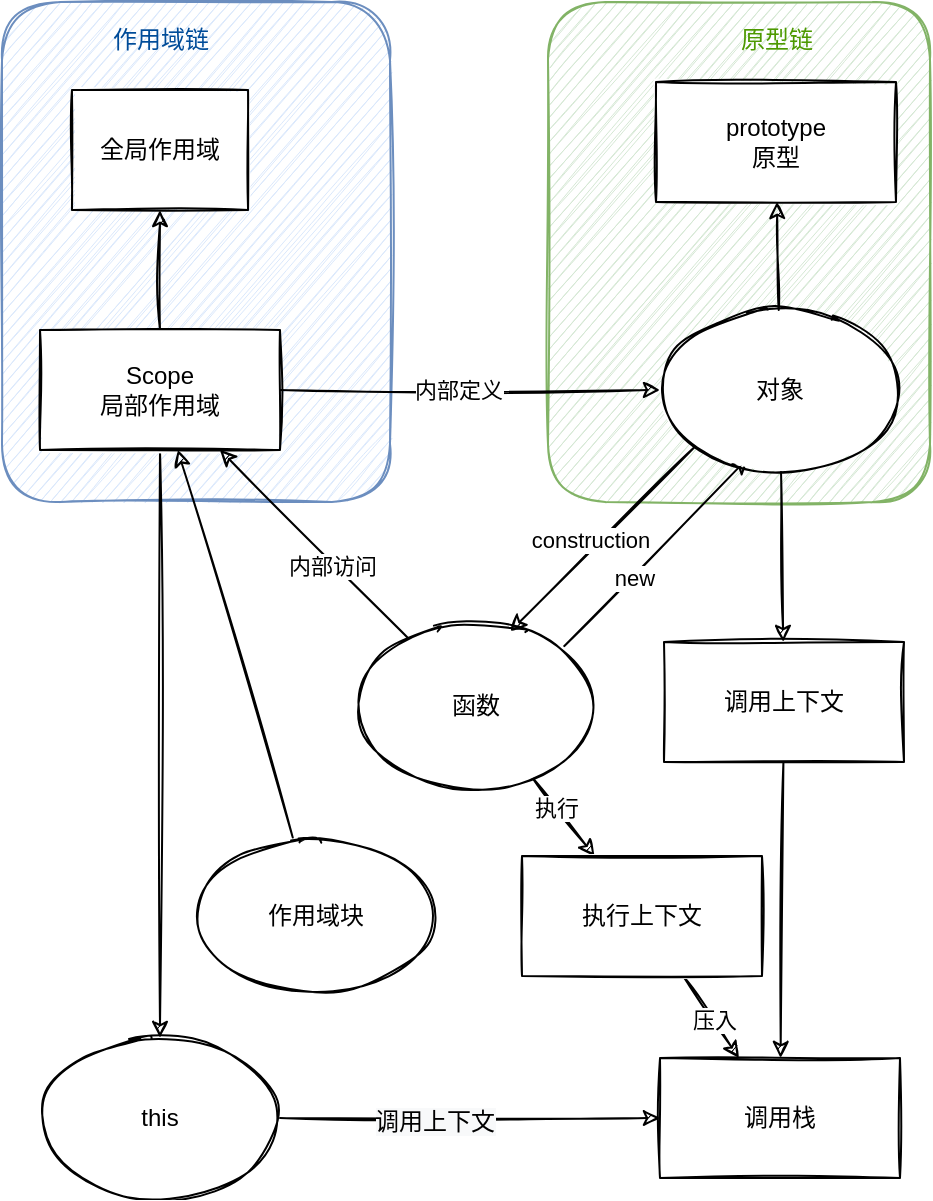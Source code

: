 <mxfile version="16.5.1" type="device"><diagram id="jNnD8SXbe8SmhpX2rH61" name="第 1 页"><mxGraphModel dx="1536" dy="963" grid="0" gridSize="10" guides="1" tooltips="1" connect="1" arrows="1" fold="1" page="1" pageScale="1" pageWidth="827" pageHeight="1169" math="0" shadow="0"><root><mxCell id="0"/><mxCell id="1" parent="0"/><mxCell id="SfYvMTsGpRJvwrJqxmMa-46" value="" style="rounded=1;whiteSpace=wrap;html=1;sketch=1;fillColor=#d5e8d4;strokeColor=#82b366;" parent="1" vertex="1"><mxGeometry x="374" y="13" width="191" height="250" as="geometry"/></mxCell><mxCell id="SfYvMTsGpRJvwrJqxmMa-38" value="" style="rounded=1;whiteSpace=wrap;html=1;sketch=1;fillColor=#dae8fc;strokeColor=#6c8ebf;" parent="1" vertex="1"><mxGeometry x="101" y="13" width="194" height="250" as="geometry"/></mxCell><mxCell id="SfYvMTsGpRJvwrJqxmMa-19" style="rounded=0;orthogonalLoop=1;jettySize=auto;html=1;sketch=1;" parent="1" source="SfYvMTsGpRJvwrJqxmMa-18" target="SfYvMTsGpRJvwrJqxmMa-17" edge="1"><mxGeometry relative="1" as="geometry"/></mxCell><mxCell id="SfYvMTsGpRJvwrJqxmMa-34" style="edgeStyle=none;rounded=0;sketch=1;orthogonalLoop=1;jettySize=auto;html=1;" parent="1" source="SfYvMTsGpRJvwrJqxmMa-18" target="SfYvMTsGpRJvwrJqxmMa-48" edge="1"><mxGeometry relative="1" as="geometry"/></mxCell><mxCell id="SfYvMTsGpRJvwrJqxmMa-35" value="内部定义" style="edgeLabel;html=1;align=center;verticalAlign=middle;resizable=0;points=[];" parent="SfYvMTsGpRJvwrJqxmMa-34" vertex="1" connectable="0"><mxGeometry x="-0.114" y="1" relative="1" as="geometry"><mxPoint x="5" y="1" as="offset"/></mxGeometry></mxCell><mxCell id="SfYvMTsGpRJvwrJqxmMa-51" style="edgeStyle=none;rounded=0;sketch=1;orthogonalLoop=1;jettySize=auto;html=1;" parent="1" source="SfYvMTsGpRJvwrJqxmMa-18" target="SfYvMTsGpRJvwrJqxmMa-50" edge="1"><mxGeometry relative="1" as="geometry"/></mxCell><mxCell id="SfYvMTsGpRJvwrJqxmMa-18" value="Scope&lt;br&gt;局部作用域" style="rounded=0;whiteSpace=wrap;html=1;sketch=1;" parent="1" vertex="1"><mxGeometry x="120" y="177" width="120" height="60" as="geometry"/></mxCell><mxCell id="SfYvMTsGpRJvwrJqxmMa-23" style="edgeStyle=none;rounded=0;sketch=1;orthogonalLoop=1;jettySize=auto;html=1;" parent="1" source="SfYvMTsGpRJvwrJqxmMa-22" target="SfYvMTsGpRJvwrJqxmMa-18" edge="1"><mxGeometry relative="1" as="geometry"/></mxCell><mxCell id="SfYvMTsGpRJvwrJqxmMa-26" value="内部访问" style="edgeLabel;html=1;align=center;verticalAlign=middle;resizable=0;points=[];" parent="SfYvMTsGpRJvwrJqxmMa-23" vertex="1" connectable="0"><mxGeometry x="-0.269" y="1" relative="1" as="geometry"><mxPoint x="-4" y="-3" as="offset"/></mxGeometry></mxCell><mxCell id="SfYvMTsGpRJvwrJqxmMa-28" style="edgeStyle=none;rounded=0;sketch=1;orthogonalLoop=1;jettySize=auto;html=1;" parent="1" source="SfYvMTsGpRJvwrJqxmMa-22" target="SfYvMTsGpRJvwrJqxmMa-27" edge="1"><mxGeometry relative="1" as="geometry"/></mxCell><mxCell id="SfYvMTsGpRJvwrJqxmMa-29" value="执行" style="edgeLabel;html=1;align=center;verticalAlign=middle;resizable=0;points=[];" parent="SfYvMTsGpRJvwrJqxmMa-28" vertex="1" connectable="0"><mxGeometry x="-0.306" y="-1" relative="1" as="geometry"><mxPoint x="2" y="1" as="offset"/></mxGeometry></mxCell><mxCell id="SfYvMTsGpRJvwrJqxmMa-62" style="edgeStyle=none;rounded=0;sketch=1;orthogonalLoop=1;jettySize=auto;html=1;exitX=1;exitY=0;exitDx=0;exitDy=0;" parent="1" source="SfYvMTsGpRJvwrJqxmMa-22" edge="1"><mxGeometry relative="1" as="geometry"><mxPoint x="474" y="241" as="targetPoint"/></mxGeometry></mxCell><mxCell id="SfYvMTsGpRJvwrJqxmMa-63" value="new" style="edgeLabel;html=1;align=center;verticalAlign=middle;resizable=0;points=[];" parent="SfYvMTsGpRJvwrJqxmMa-62" vertex="1" connectable="0"><mxGeometry x="-0.234" y="-1" relative="1" as="geometry"><mxPoint as="offset"/></mxGeometry></mxCell><mxCell id="SfYvMTsGpRJvwrJqxmMa-22" value="函数" style="ellipse;whiteSpace=wrap;html=1;sketch=1;" parent="1" vertex="1"><mxGeometry x="278" y="325" width="120" height="80" as="geometry"/></mxCell><mxCell id="SfYvMTsGpRJvwrJqxmMa-25" value="" style="edgeStyle=none;rounded=0;sketch=1;orthogonalLoop=1;jettySize=auto;html=1;" parent="1" source="SfYvMTsGpRJvwrJqxmMa-24" target="SfYvMTsGpRJvwrJqxmMa-18" edge="1"><mxGeometry relative="1" as="geometry"/></mxCell><mxCell id="SfYvMTsGpRJvwrJqxmMa-24" value="作用域块" style="ellipse;whiteSpace=wrap;html=1;sketch=1;" parent="1" vertex="1"><mxGeometry x="198" y="430" width="120" height="80" as="geometry"/></mxCell><mxCell id="SfYvMTsGpRJvwrJqxmMa-31" style="edgeStyle=none;rounded=0;sketch=1;orthogonalLoop=1;jettySize=auto;html=1;" parent="1" source="SfYvMTsGpRJvwrJqxmMa-27" target="SfYvMTsGpRJvwrJqxmMa-30" edge="1"><mxGeometry relative="1" as="geometry"/></mxCell><mxCell id="SfYvMTsGpRJvwrJqxmMa-32" value="压入" style="edgeLabel;html=1;align=center;verticalAlign=middle;resizable=0;points=[];" parent="SfYvMTsGpRJvwrJqxmMa-31" vertex="1" connectable="0"><mxGeometry x="0.181" relative="1" as="geometry"><mxPoint x="-1" y="-3" as="offset"/></mxGeometry></mxCell><mxCell id="SfYvMTsGpRJvwrJqxmMa-27" value="执行上下文" style="rounded=0;whiteSpace=wrap;html=1;sketch=1;" parent="1" vertex="1"><mxGeometry x="361" y="440" width="120" height="60" as="geometry"/></mxCell><mxCell id="SfYvMTsGpRJvwrJqxmMa-30" value="调用栈" style="rounded=0;whiteSpace=wrap;html=1;sketch=1;" parent="1" vertex="1"><mxGeometry x="430" y="541" width="120" height="60" as="geometry"/></mxCell><mxCell id="SfYvMTsGpRJvwrJqxmMa-40" value="&lt;span style=&quot;color: rgba(0 , 0 , 0 , 0) ; font-family: monospace ; font-size: 0px&quot;&gt;%3CmxGraphModel%3E%3Croot%3E%3CmxCell%20id%3D%220%22%2F%3E%3CmxCell%20id%3D%221%22%20parent%3D%220%22%2F%3E%3CmxCell%20id%3D%222%22%20value%3D%22%E4%BD%9C%E7%94%A8%E5%9F%9F%E9%93%BE%22%20style%3D%22edgeLabel%3Bhtml%3D1%3Balign%3Dcenter%3BverticalAlign%3Dmiddle%3Bresizable%3D0%3Bpoints%3D%5B%5D%3B%22%20vertex%3D%221%22%20connectable%3D%220%22%20parent%3D%221%22%3E%3CmxGeometry%20x%3D%22140.361%22%20y%3D%22140.115%22%20as%3D%22geometry%22%2F%3E%3C%2FmxCell%3E%3C%2Froot%3E%3C%2FmxGraphModel%3E&lt;/span&gt;" style="text;html=1;align=center;verticalAlign=middle;resizable=0;points=[];autosize=1;strokeColor=none;fillColor=none;" parent="1" vertex="1"><mxGeometry x="382" y="325" width="10" height="23" as="geometry"/></mxCell><mxCell id="SfYvMTsGpRJvwrJqxmMa-41" value="&lt;span style=&quot;color: rgba(0 , 0 , 0 , 0) ; font-family: monospace ; font-size: 0px&quot;&gt;3CmxGraphModel%3E%3Croot%3E%3CmxCell%20id%3D%220%22%2F%3E%3CmxCell%20id%3D%221%22%20parent%3D%220%22%2F%3E%3CmxCell%20id%3D%222%22%20value%3D%22%E4%BD%9C%E7%94%A8%E5%9F%9F%E9%93%BE%22%20style%3D%22edgeLabel%3Bhtml%3D1%3Balign%3Dcenter%3BverticalAlign%3Dmiddle%3Bresizable%3D0%3Bpoints%3D%5B%5D%3B%22%20vertex%3D%221%22%20connectable%3D%220%22%20parent%3D%221%22%3E%3CmxGeometry%20x%3D%22140.361%22%20y%3D%22140.115%22%20as%3D%22geometry%22%2F%3E%3C%2FmxCell%3E%3C%2Froot%3E%3C%2FmxGraphModel%3E&lt;/span&gt;" style="text;html=1;align=center;verticalAlign=middle;resizable=0;points=[];autosize=1;strokeColor=none;fillColor=none;" parent="1" vertex="1"><mxGeometry x="361" y="335" width="10" height="23" as="geometry"/></mxCell><mxCell id="SfYvMTsGpRJvwrJqxmMa-52" style="edgeStyle=none;rounded=0;sketch=1;orthogonalLoop=1;jettySize=auto;html=1;" parent="1" source="SfYvMTsGpRJvwrJqxmMa-50" target="SfYvMTsGpRJvwrJqxmMa-30" edge="1"><mxGeometry relative="1" as="geometry"/></mxCell><mxCell id="SfYvMTsGpRJvwrJqxmMa-61" value="&lt;span style=&quot;font-size: 12px ; background-color: rgb(248 , 249 , 250)&quot;&gt;调用上下文&lt;/span&gt;" style="edgeLabel;html=1;align=center;verticalAlign=middle;resizable=0;points=[];" parent="SfYvMTsGpRJvwrJqxmMa-52" vertex="1" connectable="0"><mxGeometry x="-0.376" y="-2" relative="1" as="geometry"><mxPoint x="17" as="offset"/></mxGeometry></mxCell><mxCell id="SfYvMTsGpRJvwrJqxmMa-50" value="this&lt;span style=&quot;color: rgba(0 , 0 , 0 , 0) ; font-family: monospace ; font-size: 0px&quot;&gt;%3CmxGraphModel%3E%3Croot%3E%3CmxCell%20id%3D%220%22%2F%3E%3CmxCell%20id%3D%221%22%20parent%3D%220%22%2F%3E%3CmxCell%20id%3D%222%22%20value%3D%22%E8%B0%83%E7%94%A8%E4%B8%8A%E4%B8%8B%E6%96%87%22%20style%3D%22edgeLabel%3Bhtml%3D1%3Balign%3Dcenter%3BverticalAlign%3Dmiddle%3Bresizable%3D0%3Bpoints%3D%5B%5D%3B%22%20vertex%3D%221%22%20connectable%3D%220%22%20parent%3D%221%22%3E%3CmxGeometry%20x%3D%22292.005%22%20y%3D%22639.621%22%20as%3D%22geometry%22%2F%3E%3C%2FmxCell%3E%3C%2Froot%3E%3C%2FmxGraphModel%3E&lt;/span&gt;" style="ellipse;whiteSpace=wrap;html=1;sketch=1;fillColor=none;" parent="1" vertex="1"><mxGeometry x="120" y="531" width="120" height="80" as="geometry"/></mxCell><mxCell id="SfYvMTsGpRJvwrJqxmMa-54" style="edgeStyle=none;rounded=0;sketch=1;orthogonalLoop=1;jettySize=auto;html=1;entryX=0.643;entryY=0.033;entryDx=0;entryDy=0;entryPerimeter=0;exitX=0;exitY=1;exitDx=0;exitDy=0;" parent="1" source="SfYvMTsGpRJvwrJqxmMa-48" target="SfYvMTsGpRJvwrJqxmMa-22" edge="1"><mxGeometry relative="1" as="geometry"/></mxCell><mxCell id="SfYvMTsGpRJvwrJqxmMa-56" value="construction" style="edgeLabel;html=1;align=center;verticalAlign=middle;resizable=0;points=[];" parent="SfYvMTsGpRJvwrJqxmMa-54" vertex="1" connectable="0"><mxGeometry x="-0.207" y="1" relative="1" as="geometry"><mxPoint x="-17" y="9" as="offset"/></mxGeometry></mxCell><mxCell id="SfYvMTsGpRJvwrJqxmMa-59" style="edgeStyle=none;rounded=0;sketch=1;orthogonalLoop=1;jettySize=auto;html=1;" parent="1" source="SfYvMTsGpRJvwrJqxmMa-48" target="SfYvMTsGpRJvwrJqxmMa-58" edge="1"><mxGeometry relative="1" as="geometry"/></mxCell><mxCell id="SfYvMTsGpRJvwrJqxmMa-60" style="edgeStyle=none;rounded=0;sketch=1;orthogonalLoop=1;jettySize=auto;html=1;" parent="1" source="SfYvMTsGpRJvwrJqxmMa-58" target="SfYvMTsGpRJvwrJqxmMa-30" edge="1"><mxGeometry relative="1" as="geometry"/></mxCell><mxCell id="SfYvMTsGpRJvwrJqxmMa-58" value="&lt;span&gt;调用上下文&lt;/span&gt;" style="rounded=0;whiteSpace=wrap;html=1;sketch=1;fillColor=none;" parent="1" vertex="1"><mxGeometry x="432" y="333" width="120" height="60" as="geometry"/></mxCell><mxCell id="SfYvMTsGpRJvwrJqxmMa-47" value="原型链" style="text;html=1;align=center;verticalAlign=middle;resizable=0;points=[];autosize=1;strokeColor=none;fillColor=none;fontColor=#4D9900;" parent="1" vertex="1"><mxGeometry x="465.004" y="23" width="46" height="18" as="geometry"/></mxCell><mxCell id="SfYvMTsGpRJvwrJqxmMa-36" value="prototype&lt;br&gt;原型" style="rounded=0;whiteSpace=wrap;html=1;sketch=1;" parent="1" vertex="1"><mxGeometry x="428" y="53" width="120" height="60" as="geometry"/></mxCell><mxCell id="SfYvMTsGpRJvwrJqxmMa-48" value="&lt;span&gt;对象&lt;/span&gt;" style="ellipse;whiteSpace=wrap;html=1;sketch=1;" parent="1" vertex="1"><mxGeometry x="430" y="167" width="120" height="80" as="geometry"/></mxCell><mxCell id="SfYvMTsGpRJvwrJqxmMa-37" style="edgeStyle=none;rounded=0;sketch=1;orthogonalLoop=1;jettySize=auto;html=1;" parent="1" source="SfYvMTsGpRJvwrJqxmMa-48" target="SfYvMTsGpRJvwrJqxmMa-36" edge="1"><mxGeometry relative="1" as="geometry"/></mxCell><mxCell id="SfYvMTsGpRJvwrJqxmMa-42" value="作用域链" style="text;html=1;align=center;verticalAlign=middle;resizable=0;points=[];autosize=1;strokeColor=none;fillColor=none;fontColor=#004C99;" parent="1" vertex="1"><mxGeometry x="150.994" y="23" width="58" height="18" as="geometry"/></mxCell><mxCell id="SfYvMTsGpRJvwrJqxmMa-17" value="全局作用域" style="rounded=0;whiteSpace=wrap;html=1;sketch=1;" parent="1" vertex="1"><mxGeometry x="135.968" y="57" width="88.061" height="60" as="geometry"/></mxCell></root></mxGraphModel></diagram></mxfile>
